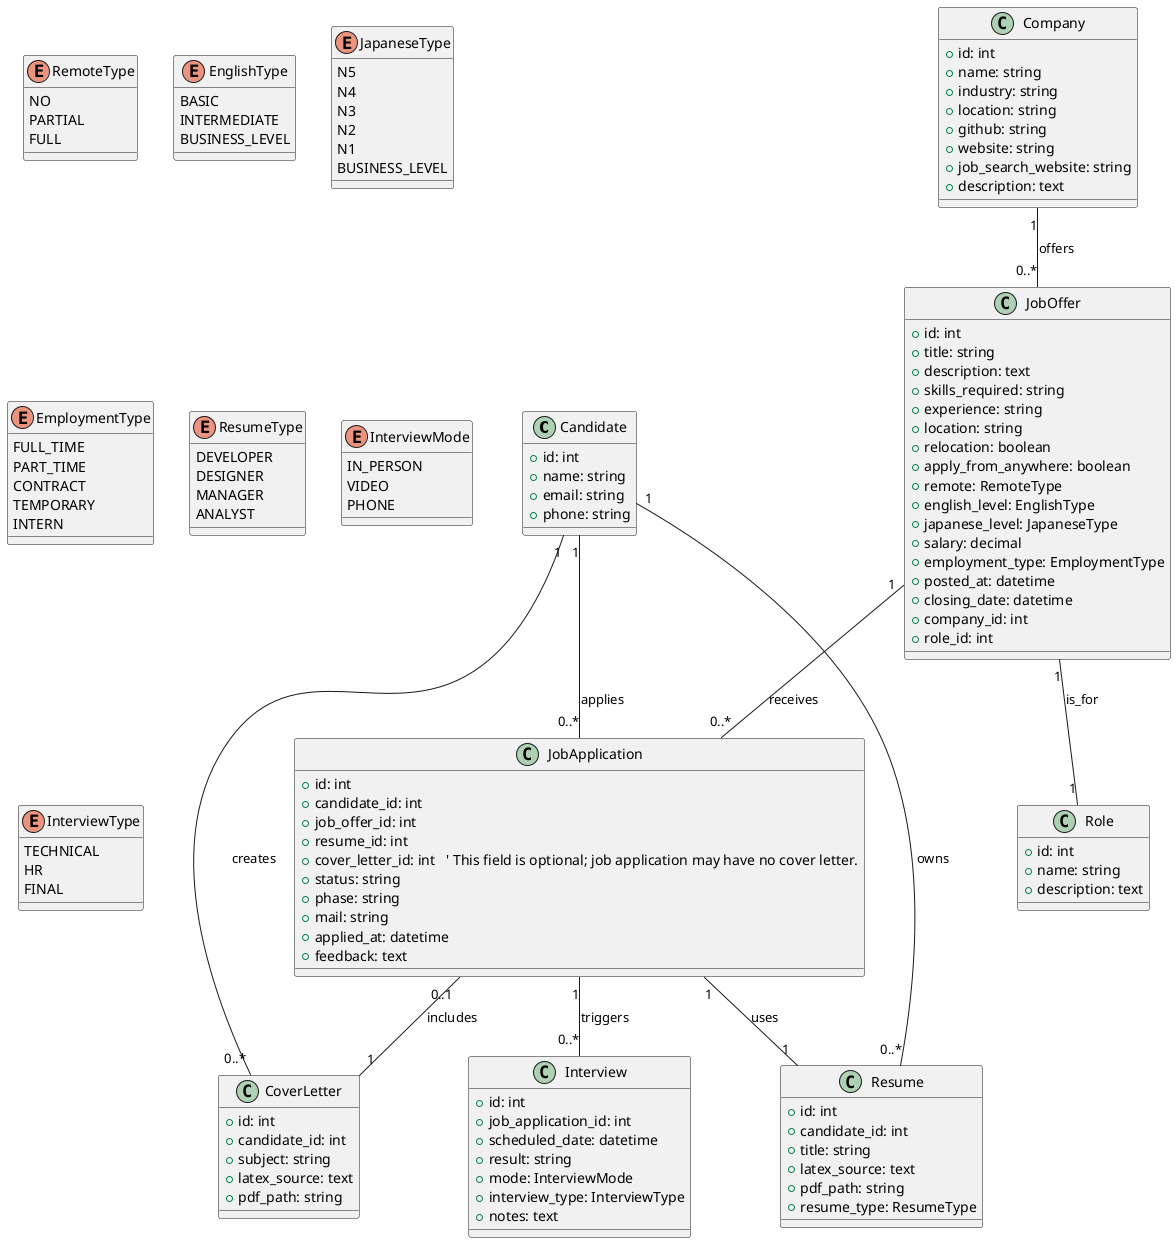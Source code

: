 @startuml

' Candidate represents a user applying to jobs.
class Candidate {
  + id: int
  + name: string
  + email: string
  + phone: string
}

' Company offers many JobOffers.
class Company {
  + id: int
  + name: string
  + industry: string
  + location: string
  + github: string
  + website: string
  + job_search_website: string
  + description: text
}

' Role defines the position for a JobOffer.
class Role {
  + id: int
  + name: string
  + description: text
}

' JobOffer belongs to one Company and is associated with one Role.
class JobOffer {
  + id: int
  + title: string
  + description: text
  + skills_required: string
  + experience: string
  + location: string
  + relocation: boolean
  + apply_from_anywhere: boolean
  + remote: RemoteType
  + english_level: EnglishType
  + japanese_level: JapaneseType
  + salary: decimal
  + employment_type: EmploymentType
  + posted_at: datetime
  + closing_date: datetime
  + company_id: int
  + role_id: int
}

' Resume represents one of the candidate's CVs.
class Resume {
  + id: int
  + candidate_id: int
  + title: string
  + latex_source: text
  + pdf_path: string
  + resume_type: ResumeType
}

' CoverLetter represents a cover letter a candidate can create.
class CoverLetter {
  + id: int
  + candidate_id: int
  + subject: string
  + latex_source: text
  + pdf_path: string
}

' JobApplication links a candidate (with a Resume and an optional CoverLetter) to a JobOffer.
class JobApplication {
  + id: int
  + candidate_id: int
  + job_offer_id: int
  + resume_id: int
  + cover_letter_id: int   ' This field is optional; job application may have no cover letter.
  + status: string
  + phase: string
  + mail: string
  + applied_at: datetime
  + feedback: text
}

' Interview is scheduled for a JobApplication.
class Interview {
  + id: int
  + job_application_id: int
  + scheduled_date: datetime
  + result: string
  + mode: InterviewMode
  + interview_type: InterviewType
  + notes: text
}

' Enum definitions
enum RemoteType {
  NO
  PARTIAL
  FULL
}

enum EnglishType {
  BASIC
  INTERMEDIATE
  BUSINESS_LEVEL
}

enum JapaneseType {
  N5
  N4
  N3
  N2
  N1
  BUSINESS_LEVEL
}

enum EmploymentType {
  FULL_TIME
  PART_TIME
  CONTRACT
  TEMPORARY
  INTERN
}

enum ResumeType {
  DEVELOPER
  DESIGNER
  MANAGER
  ANALYST
}

enum InterviewMode {
  IN_PERSON
  VIDEO
  PHONE
}

enum InterviewType {
  TECHNICAL
  HR
  FINAL
}

' Define relationships
Candidate "1" -- "0..*" Resume : owns
Candidate "1" -- "0..*" CoverLetter : creates
Candidate "1" -- "0..*" JobApplication : applies

Company "1" -- "0..*" JobOffer : offers

JobOffer "1" -- "1" Role : is_for
JobOffer "1" -- "0..*" JobApplication : receives

JobApplication "1" -- "1" Resume : uses
JobApplication "0..1" -- "1" CoverLetter : includes
JobApplication "1" -- "0..*" Interview : triggers

@enduml
